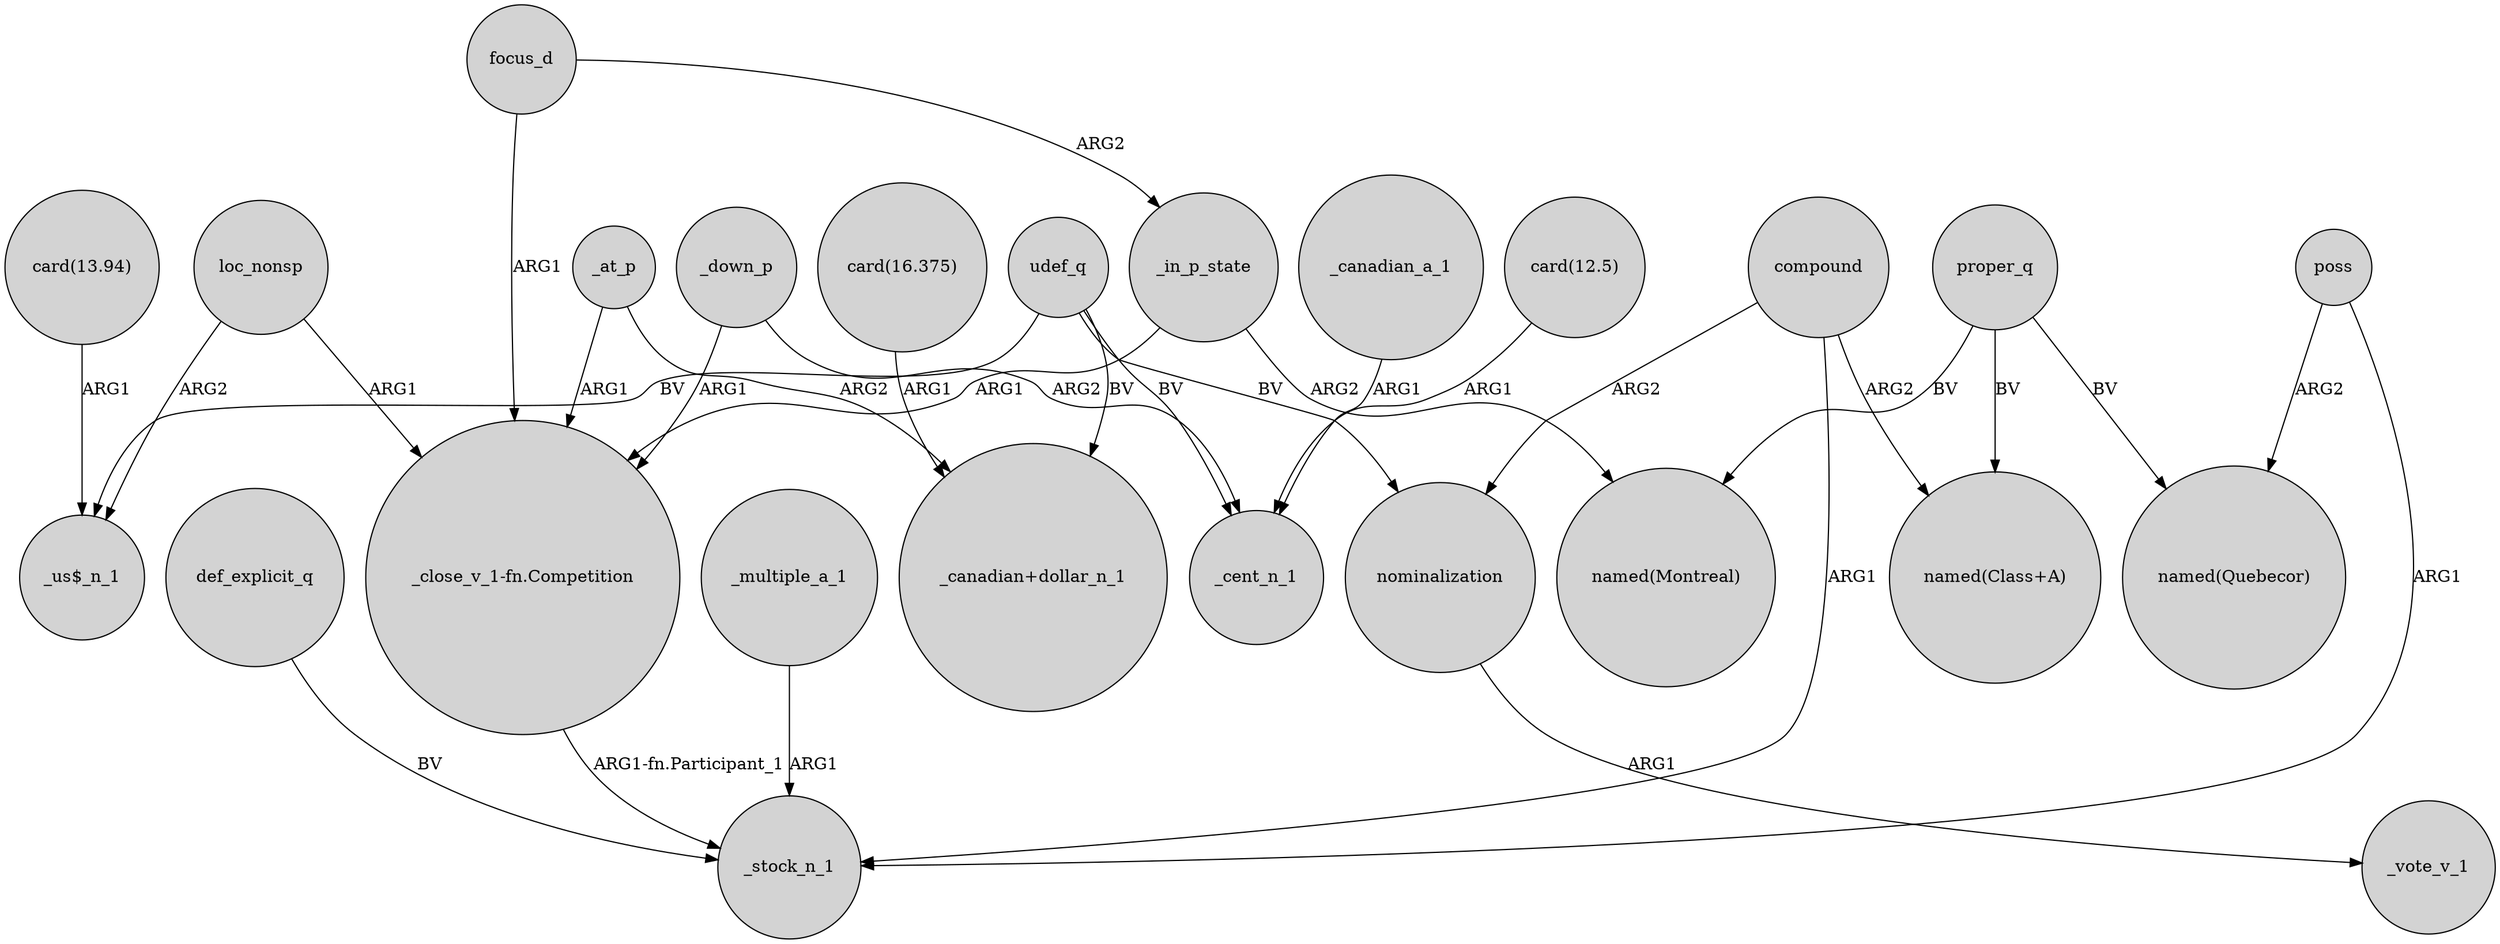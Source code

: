 digraph {
	node [shape=circle style=filled]
	"card(13.94)" -> "_us$_n_1" [label=ARG1]
	"card(16.375)" -> "_canadian+dollar_n_1" [label=ARG1]
	focus_d -> _in_p_state [label=ARG2]
	nominalization -> _vote_v_1 [label=ARG1]
	_at_p -> "_canadian+dollar_n_1" [label=ARG2]
	_multiple_a_1 -> _stock_n_1 [label=ARG1]
	loc_nonsp -> "_close_v_1-fn.Competition" [label=ARG1]
	_in_p_state -> "named(Montreal)" [label=ARG2]
	_at_p -> "_close_v_1-fn.Competition" [label=ARG1]
	_down_p -> _cent_n_1 [label=ARG2]
	"_close_v_1-fn.Competition" -> _stock_n_1 [label="ARG1-fn.Participant_1"]
	udef_q -> nominalization [label=BV]
	_down_p -> "_close_v_1-fn.Competition" [label=ARG1]
	def_explicit_q -> _stock_n_1 [label=BV]
	loc_nonsp -> "_us$_n_1" [label=ARG2]
	udef_q -> _cent_n_1 [label=BV]
	proper_q -> "named(Montreal)" [label=BV]
	compound -> _stock_n_1 [label=ARG1]
	compound -> nominalization [label=ARG2]
	udef_q -> "_canadian+dollar_n_1" [label=BV]
	"card(12.5)" -> _cent_n_1 [label=ARG1]
	focus_d -> "_close_v_1-fn.Competition" [label=ARG1]
	poss -> "named(Quebecor)" [label=ARG2]
	udef_q -> "_us$_n_1" [label=BV]
	_canadian_a_1 -> _cent_n_1 [label=ARG1]
	_in_p_state -> "_close_v_1-fn.Competition" [label=ARG1]
	poss -> _stock_n_1 [label=ARG1]
	proper_q -> "named(Class+A)" [label=BV]
	compound -> "named(Class+A)" [label=ARG2]
	proper_q -> "named(Quebecor)" [label=BV]
}
